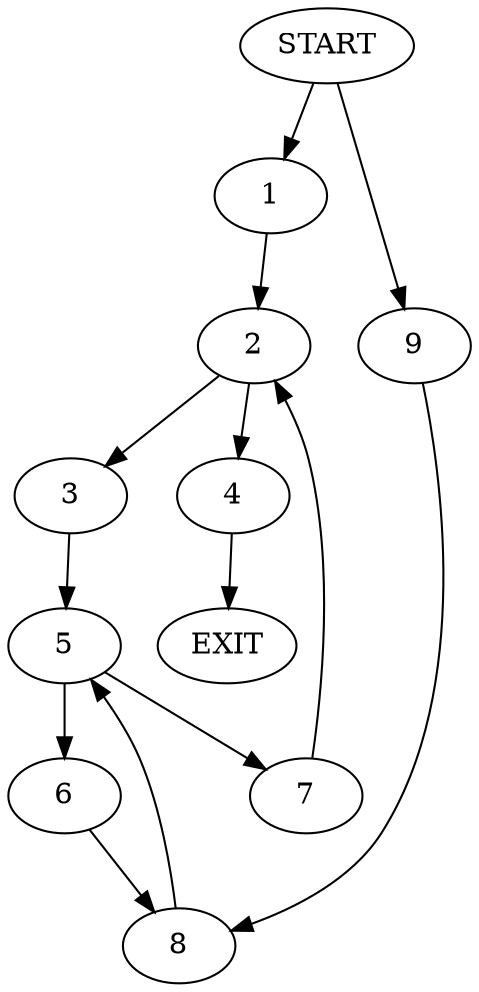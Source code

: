 digraph {
0 [label="START"]
10 [label="EXIT"]
0 -> 1
1 -> 2
2 -> 3
2 -> 4
3 -> 5
4 -> 10
5 -> 6
5 -> 7
7 -> 2
6 -> 8
8 -> 5
0 -> 9
9 -> 8
}
